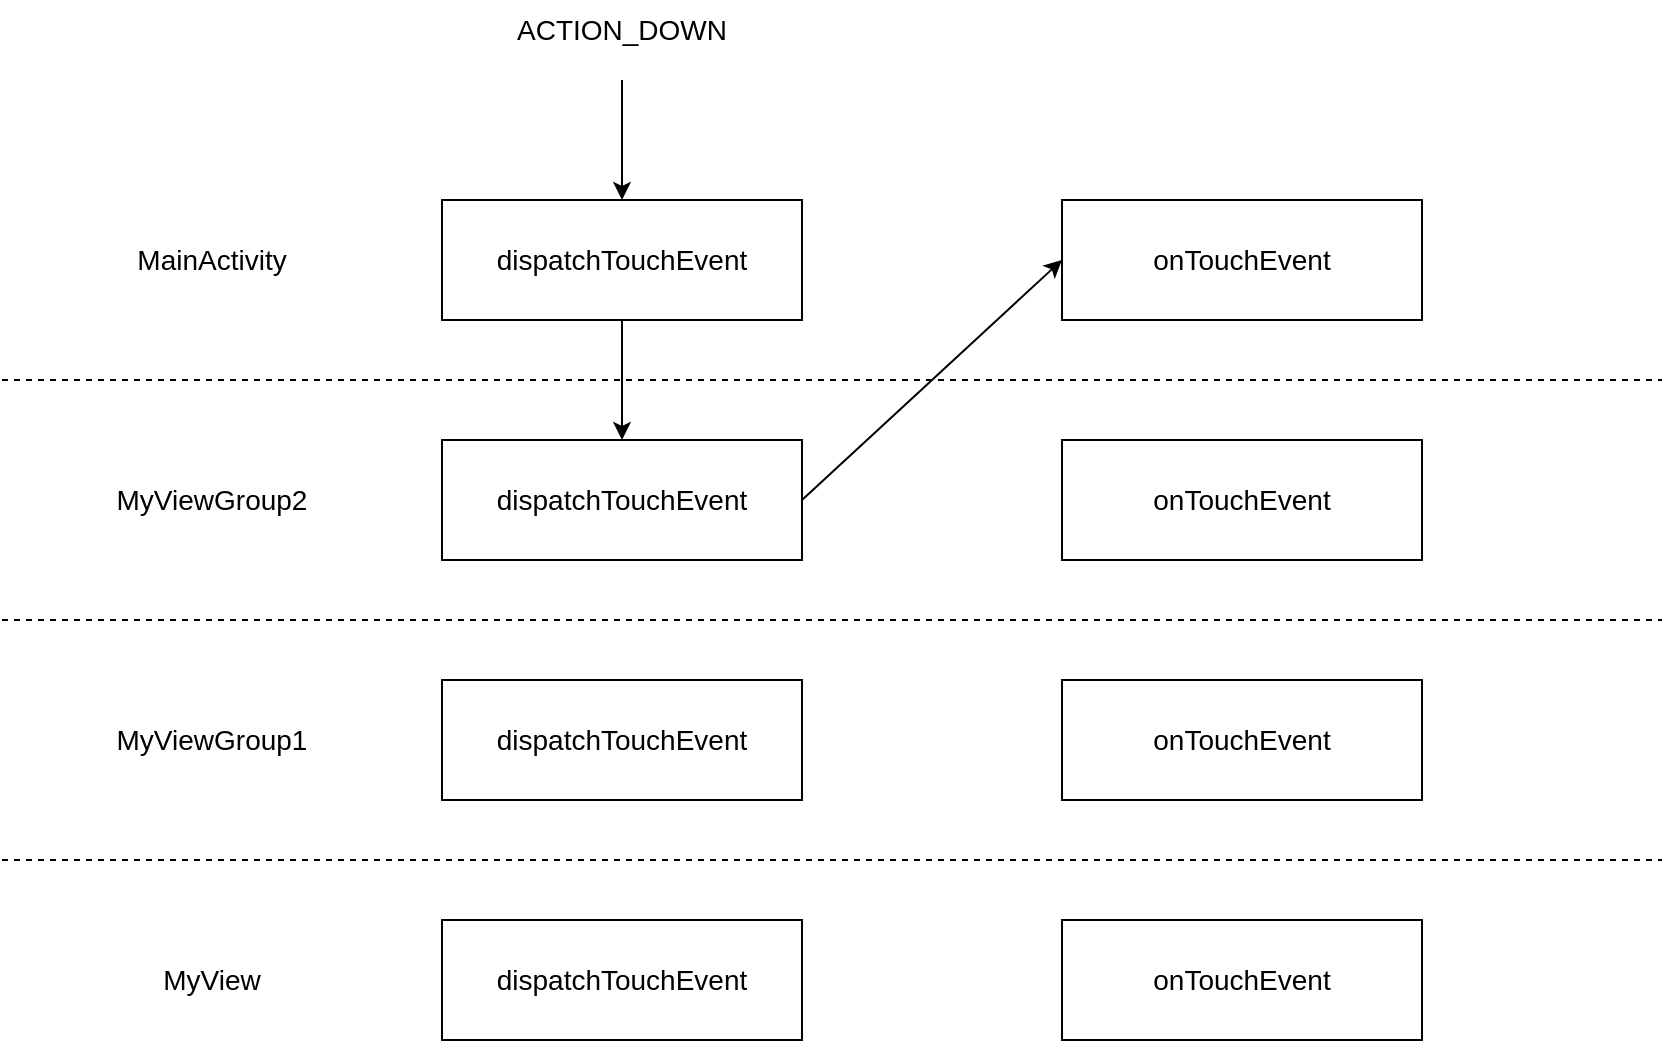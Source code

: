 <mxfile version="20.6.2" type="device"><diagram id="rl5ZOWkSj58I8j4cd14z" name="第 1 页"><mxGraphModel dx="943" dy="558" grid="1" gridSize="10" guides="1" tooltips="1" connect="1" arrows="1" fold="1" page="1" pageScale="1" pageWidth="827" pageHeight="1169" math="0" shadow="0"><root><mxCell id="0"/><mxCell id="1" parent="0"/><mxCell id="AqQgHD2Ox8OLFZdt8bG8-1" style="edgeStyle=orthogonalEdgeStyle;rounded=0;orthogonalLoop=1;jettySize=auto;html=1;exitX=0.5;exitY=1;exitDx=0;exitDy=0;entryX=0.5;entryY=0;entryDx=0;entryDy=0;" parent="1" source="_iafT9Xbqe8egFxrtOYi-1" target="_iafT9Xbqe8egFxrtOYi-4" edge="1"><mxGeometry relative="1" as="geometry"/></mxCell><mxCell id="_iafT9Xbqe8egFxrtOYi-1" value="dispatchTouchEvent" style="rounded=0;whiteSpace=wrap;html=1;fontSize=14;" parent="1" vertex="1"><mxGeometry x="320" y="260" width="180" height="60" as="geometry"/></mxCell><mxCell id="_iafT9Xbqe8egFxrtOYi-2" value="" style="endArrow=classic;html=1;rounded=0;entryX=0.5;entryY=0;entryDx=0;entryDy=0;fontSize=14;" parent="1" target="_iafT9Xbqe8egFxrtOYi-1" edge="1"><mxGeometry width="50" height="50" relative="1" as="geometry"><mxPoint x="410" y="200" as="sourcePoint"/><mxPoint x="690" y="270" as="targetPoint"/></mxGeometry></mxCell><mxCell id="_iafT9Xbqe8egFxrtOYi-3" value="ACTION_DOWN" style="text;html=1;strokeColor=none;fillColor=none;align=center;verticalAlign=middle;whiteSpace=wrap;rounded=0;fontSize=14;" parent="1" vertex="1"><mxGeometry x="335" y="160" width="150" height="30" as="geometry"/></mxCell><mxCell id="_iafT9Xbqe8egFxrtOYi-4" value="dispatchTouchEvent" style="rounded=0;whiteSpace=wrap;html=1;fontSize=14;" parent="1" vertex="1"><mxGeometry x="320" y="380" width="180" height="60" as="geometry"/></mxCell><mxCell id="_iafT9Xbqe8egFxrtOYi-5" value="dispatchTouchEvent" style="rounded=0;whiteSpace=wrap;html=1;fontSize=14;" parent="1" vertex="1"><mxGeometry x="320" y="500" width="180" height="60" as="geometry"/></mxCell><mxCell id="_iafT9Xbqe8egFxrtOYi-6" value="dispatchTouchEvent" style="rounded=0;whiteSpace=wrap;html=1;fontSize=14;" parent="1" vertex="1"><mxGeometry x="320" y="620" width="180" height="60" as="geometry"/></mxCell><mxCell id="_iafT9Xbqe8egFxrtOYi-7" value="onTouchEvent" style="rounded=0;whiteSpace=wrap;html=1;fontSize=14;" parent="1" vertex="1"><mxGeometry x="630" y="620" width="180" height="60" as="geometry"/></mxCell><mxCell id="_iafT9Xbqe8egFxrtOYi-8" value="onTouchEvent" style="rounded=0;whiteSpace=wrap;html=1;fontSize=14;" parent="1" vertex="1"><mxGeometry x="630" y="500" width="180" height="60" as="geometry"/></mxCell><mxCell id="_iafT9Xbqe8egFxrtOYi-9" value="onTouchEvent" style="rounded=0;whiteSpace=wrap;html=1;fontSize=14;" parent="1" vertex="1"><mxGeometry x="630" y="380" width="180" height="60" as="geometry"/></mxCell><mxCell id="_iafT9Xbqe8egFxrtOYi-10" value="onTouchEvent" style="rounded=0;whiteSpace=wrap;html=1;fontSize=14;" parent="1" vertex="1"><mxGeometry x="630" y="260" width="180" height="60" as="geometry"/></mxCell><mxCell id="_iafT9Xbqe8egFxrtOYi-11" value="" style="endArrow=none;dashed=1;html=1;rounded=0;fontSize=14;" parent="1" edge="1"><mxGeometry width="50" height="50" relative="1" as="geometry"><mxPoint x="100" y="350" as="sourcePoint"/><mxPoint x="930" y="350" as="targetPoint"/></mxGeometry></mxCell><mxCell id="_iafT9Xbqe8egFxrtOYi-12" value="MainActivity" style="text;html=1;strokeColor=none;fillColor=none;align=center;verticalAlign=middle;whiteSpace=wrap;rounded=0;fontSize=14;" parent="1" vertex="1"><mxGeometry x="130" y="275" width="150" height="30" as="geometry"/></mxCell><mxCell id="_iafT9Xbqe8egFxrtOYi-13" value="" style="endArrow=none;dashed=1;html=1;rounded=0;fontSize=14;" parent="1" edge="1"><mxGeometry width="50" height="50" relative="1" as="geometry"><mxPoint x="100" y="470" as="sourcePoint"/><mxPoint x="930" y="470" as="targetPoint"/></mxGeometry></mxCell><mxCell id="_iafT9Xbqe8egFxrtOYi-14" value="" style="endArrow=none;dashed=1;html=1;rounded=0;fontSize=14;" parent="1" edge="1"><mxGeometry width="50" height="50" relative="1" as="geometry"><mxPoint x="100" y="590" as="sourcePoint"/><mxPoint x="930" y="590" as="targetPoint"/></mxGeometry></mxCell><mxCell id="_iafT9Xbqe8egFxrtOYi-15" value="MyViewGroup2" style="text;html=1;strokeColor=none;fillColor=none;align=center;verticalAlign=middle;whiteSpace=wrap;rounded=0;fontSize=14;" parent="1" vertex="1"><mxGeometry x="130" y="395" width="150" height="30" as="geometry"/></mxCell><mxCell id="_iafT9Xbqe8egFxrtOYi-16" value="MyViewGroup1" style="text;html=1;strokeColor=none;fillColor=none;align=center;verticalAlign=middle;whiteSpace=wrap;rounded=0;fontSize=14;" parent="1" vertex="1"><mxGeometry x="130" y="515" width="150" height="30" as="geometry"/></mxCell><mxCell id="_iafT9Xbqe8egFxrtOYi-17" value="MyView" style="text;html=1;strokeColor=none;fillColor=none;align=center;verticalAlign=middle;whiteSpace=wrap;rounded=0;fontSize=14;" parent="1" vertex="1"><mxGeometry x="130" y="635" width="150" height="30" as="geometry"/></mxCell><mxCell id="7zMa0GVzldGEO-v2bEQv-3" value="" style="endArrow=classic;html=1;rounded=0;entryX=0;entryY=0.5;entryDx=0;entryDy=0;" edge="1" parent="1" target="_iafT9Xbqe8egFxrtOYi-10"><mxGeometry width="50" height="50" relative="1" as="geometry"><mxPoint x="500" y="410" as="sourcePoint"/><mxPoint x="550" y="360" as="targetPoint"/></mxGeometry></mxCell></root></mxGraphModel></diagram></mxfile>
